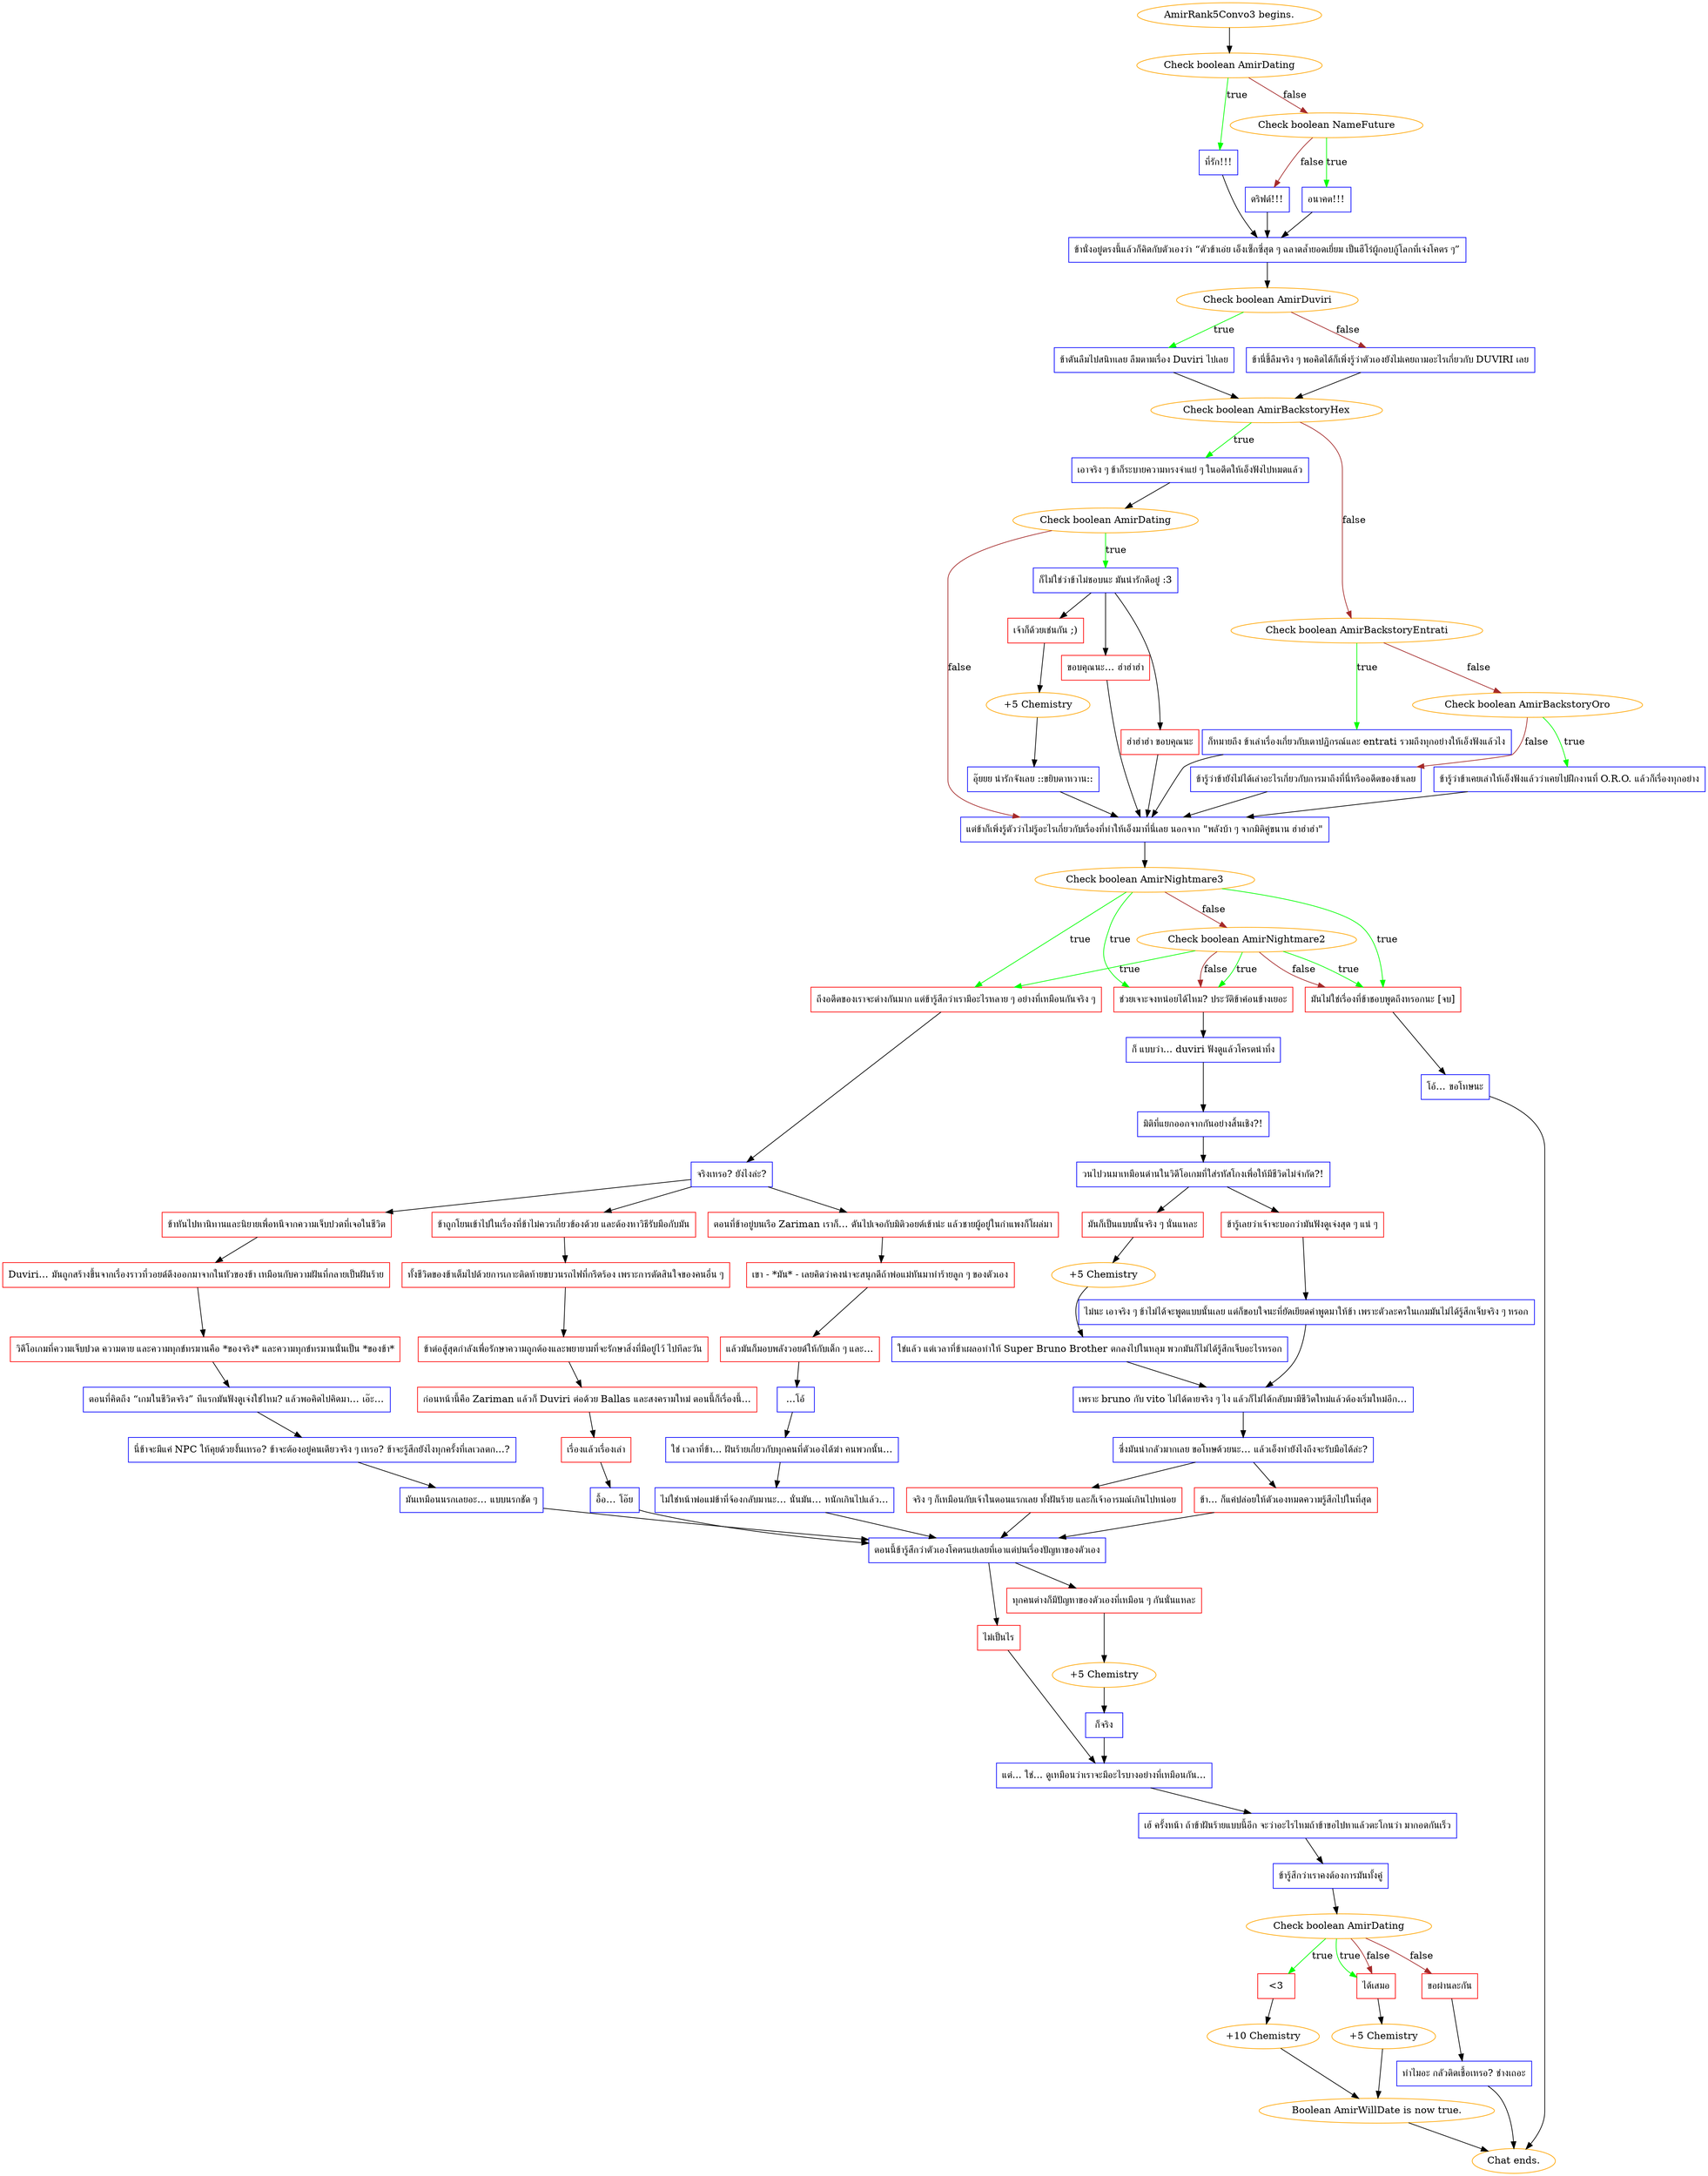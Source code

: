 digraph {
	"AmirRank5Convo3 begins." [color=orange];
		"AmirRank5Convo3 begins." -> j2650937555;
	j2650937555 [label="Check boolean AmirDating",color=orange];
		j2650937555 -> j3781661402 [label=true,color=green];
		j2650937555 -> j3219616308 [label=false,color=brown];
	j3781661402 [label="ที่รัก!!!",shape=box,color=blue];
		j3781661402 -> j2425012642;
	j3219616308 [label="Check boolean NameFuture",color=orange];
		j3219616308 -> j1385528259 [label=true,color=green];
		j3219616308 -> j2695600313 [label=false,color=brown];
	j2425012642 [label="ข้านั่งอยู่ตรงนี้แล้วก็คิดกับตัวเองว่า “ตัวข้าเอ๋ย เอ็งเซ็กซี่สุด ๆ ฉลาดล้ำยอดเยี่ยม เป็นฮีโร่ผู้กอบกู้โลกที่เจ๋งโคตร ๆ”",shape=box,color=blue];
		j2425012642 -> j4283957504;
	j1385528259 [label="อนาคต!!!",shape=box,color=blue];
		j1385528259 -> j2425012642;
	j2695600313 [label="ดริฟต์!!!",shape=box,color=blue];
		j2695600313 -> j2425012642;
	j4283957504 [label="Check boolean AmirDuviri",color=orange];
		j4283957504 -> j1826938884 [label=true,color=green];
		j4283957504 -> j1170877613 [label=false,color=brown];
	j1826938884 [label="ข้าดันลืมไปสนิทเลย ลืมตามเรื่อง Duviri ไปเลย",shape=box,color=blue];
		j1826938884 -> j1452669816;
	j1170877613 [label="ข้านี่ขี้ลืมจริง ๆ พอคิดได้ก็เพิ่งรู้ว่าตัวเองยังไม่เคยถามอะไรเกี่ยวกับ DUVIRI เลย",shape=box,color=blue];
		j1170877613 -> j1452669816;
	j1452669816 [label="Check boolean AmirBackstoryHex",color=orange];
		j1452669816 -> j639016491 [label=true,color=green];
		j1452669816 -> j2445936876 [label=false,color=brown];
	j639016491 [label="เอาจริง ๆ ข้าก็ระบายความทรงจำแย่ ๆ ในอดีตให้เอ็งฟังไปหมดแล้ว",shape=box,color=blue];
		j639016491 -> j1853334382;
	j2445936876 [label="Check boolean AmirBackstoryEntrati",color=orange];
		j2445936876 -> j258555226 [label=true,color=green];
		j2445936876 -> j2190704803 [label=false,color=brown];
	j1853334382 [label="Check boolean AmirDating",color=orange];
		j1853334382 -> j2918750056 [label=true,color=green];
		j1853334382 -> j4071246943 [label=false,color=brown];
	j258555226 [label="ก็หมายถึง ข้าเล่าเรื่องเกี่ยวกับเตาปฏิกรณ์และ entrati รวมถึงทุกอย่างให้เอ็งฟังแล้วไง",shape=box,color=blue];
		j258555226 -> j4071246943;
	j2190704803 [label="Check boolean AmirBackstoryOro",color=orange];
		j2190704803 -> j2803709272 [label=true,color=green];
		j2190704803 -> j2742100876 [label=false,color=brown];
	j2918750056 [label="ก็ไม่ใช่ว่าข้าไม่ชอบนะ มันน่ารักดีอยู่ :3",shape=box,color=blue];
		j2918750056 -> j2134884004;
		j2918750056 -> j235652182;
		j2918750056 -> j723338415;
	j4071246943 [label="แต่ข้าก็เพิ่งรู้ตัวว่าไม่รู้อะไรเกี่ยวกับเรื่องที่ทำให้เอ็งมาที่นี่เลย นอกจาก \"พลังบ้า ๆ จากมิติคู่ขนาน ฮ่าฮ่าฮ่า\"",shape=box,color=blue];
		j4071246943 -> j1386368209;
	j2803709272 [label="ข้ารู้ว่าข้าเคยเล่าให้เอ็งฟังแล้วว่าเคยไปฝึกงานที่ O.R.O. แล้วก็เรื่องทุกอย่าง",shape=box,color=blue];
		j2803709272 -> j4071246943;
	j2742100876 [label="ข้ารู้ว่าข้ายังไม่ได้เล่าอะไรเกี่ยวกับการมาถึงที่นี่หรืออดีตของข้าเลย",shape=box,color=blue];
		j2742100876 -> j4071246943;
	j2134884004 [label="ขอบคุณนะ… ฮ่าฮ่าฮ่า",shape=box,color=red];
		j2134884004 -> j4071246943;
	j235652182 [label="ฮ่าฮ่าฮ่า ขอบคุณนะ",shape=box,color=red];
		j235652182 -> j4071246943;
	j723338415 [label="เจ้าก็ด้วยเช่นกัน ;)",shape=box,color=red];
		j723338415 -> j2015985740;
	j1386368209 [label="Check boolean AmirNightmare3",color=orange];
		j1386368209 -> j2080143938 [label=true,color=green];
		j1386368209 -> j3223150341 [label=true,color=green];
		j1386368209 -> j10269188 [label=true,color=green];
		j1386368209 -> j2314003121 [label=false,color=brown];
	j2015985740 [label="+5 Chemistry",color=orange];
		j2015985740 -> j1366461104;
	j2080143938 [label="ถึงอดีตของเราจะต่างกันมาก แต่ข้ารู้สึกว่าเรามีอะไรหลาย ๆ อย่างที่เหมือนกันจริง ๆ",shape=box,color=red];
		j2080143938 -> j1971754508;
	j3223150341 [label="ช่วยเจาะจงหน่อยได้ไหม? ประวัติข้าค่อนข้างเยอะ",shape=box,color=red];
		j3223150341 -> j3718718536;
	j10269188 [label="มันไม่ใช่เรื่องที่ข้าชอบพูดถึงหรอกนะ [จบ]",shape=box,color=red];
		j10269188 -> j168611745;
	j2314003121 [label="Check boolean AmirNightmare2",color=orange];
		j2314003121 -> j2080143938 [label=true,color=green];
		j2314003121 -> j3223150341 [label=true,color=green];
		j2314003121 -> j10269188 [label=true,color=green];
		j2314003121 -> j3223150341 [label=false,color=brown];
		j2314003121 -> j10269188 [label=false,color=brown];
	j1366461104 [label="อุ๊ยยย น่ารักจังเลย ::ขยิบตาหวาน::",shape=box,color=blue];
		j1366461104 -> j4071246943;
	j1971754508 [label="จริงเหรอ? ยังไงล่ะ?",shape=box,color=blue];
		j1971754508 -> j3969534577;
		j1971754508 -> j754603848;
		j1971754508 -> j3607894365;
	j3718718536 [label="ก็ แบบว่า... duviri ฟังดูแล้วโครตน่าทึ่ง",shape=box,color=blue];
		j3718718536 -> j3541250269;
	j168611745 [label="โอ้… ขอโทษนะ",shape=box,color=blue];
		j168611745 -> "Chat ends.";
	j3969534577 [label="ข้าหันไปหานิทานและนิยายเพื่อหนีจากความเจ็บปวดที่เจอในชีวิต",shape=box,color=red];
		j3969534577 -> j25546709;
	j754603848 [label="ข้าถูกโยนเข้าไปในเรื่องที่ข้าไม่ควรเกี่ยวข้องด้วย และต้องหาวิธีรับมือกับมัน",shape=box,color=red];
		j754603848 -> j1114035569;
	j3607894365 [label="ตอนที่ข้าอยู่บนเรือ Zariman เราก็… ดันไปเจอกับมิติวอยด์เข้าน่ะ แล้วชายผู้อยู่ในกำแพงก็โผล่มา",shape=box,color=red];
		j3607894365 -> j1885007362;
	j3541250269 [label="มิติที่แยกออกจากกันอย่างสิ้นเชิง?!",shape=box,color=blue];
		j3541250269 -> j2648760563;
	"Chat ends." [color=orange];
	j25546709 [label="Duviri… มันถูกสร้างขึ้นจากเรื่องราวที่วอยด์ดึงออกมาจากในหัวของข้า เหมือนกับความฝันที่กลายเป็นฝันร้าย",shape=box,color=red];
		j25546709 -> j3369234449;
	j1114035569 [label="ทั้งชีวิตของข้าเต็มไปด้วยการเกาะติดท้ายขบวนรถไฟที่กรีดร้อง เพราะการตัดสินใจของคนอื่น ๆ",shape=box,color=red];
		j1114035569 -> j3031744296;
	j1885007362 [label="เขา - *มัน* - เลยคิดว่าคงน่าจะสนุกดีถ้าพ่อแม่หันมาทำร้ายลูก ๆ ของตัวเอง",shape=box,color=red];
		j1885007362 -> j2820614513;
	j2648760563 [label="วนไปวนมาเหมือนด่านในวิดีโอเกมที่ใส่รหัสโกงเพื่อให้มีชีวิตไม่จำกัด?!",shape=box,color=blue];
		j2648760563 -> j2252991316;
		j2648760563 -> j2644011658;
	j3369234449 [label="วิดีโอเกมที่ความเจ็บปวด ความตาย และความทุกข์ทรมานคือ *ของจริง* และความทุกข์ทรมานนั่นเป็น *ของข้า*",shape=box,color=red];
		j3369234449 -> j601060431;
	j3031744296 [label="ข้าต่อสู้สุดกำลังเพื่อรักษาความถูกต้องและพยายามที่จะรักษาสิ่งที่มีอยู่ไว้ ไปทีละวัน",shape=box,color=red];
		j3031744296 -> j3410515707;
	j2820614513 [label="แล้วมันก็มอบพลังวอยด์ให้กับเด็ก ๆ และ…",shape=box,color=red];
		j2820614513 -> j4234113527;
	j2252991316 [label="ข้ารู้เลยว่าเจ้าจะบอกว่ามันฟังดูเจ๋งสุด ๆ แน่ ๆ",shape=box,color=red];
		j2252991316 -> j1235712722;
	j2644011658 [label="มันก็เป็นแบบนั้นจริง ๆ นั่นแหละ",shape=box,color=red];
		j2644011658 -> j1195760942;
	j601060431 [label="ตอนที่คิดถึง “เกมในชีวิตจริง” ทีแรกมันฟังดูเจ๋งใช่ไหม? แล้วพอคิดไปคิดมา… เอ๊ะ…",shape=box,color=blue];
		j601060431 -> j4155269764;
	j3410515707 [label="ก่อนหน้านี้คือ Zariman แล้วก็ Duviri ต่อด้วย Ballas และสงครามใหม่ ตอนนี้ก็เรื่องนี้...",shape=box,color=red];
		j3410515707 -> j4272950520;
	j4234113527 [label="...โอ้",shape=box,color=blue];
		j4234113527 -> j2133850315;
	j1235712722 [label="ไม่นะ เอาจริง ๆ ข้าไม่ได้จะพูดแบบนั้นเลย แต่ก็ขอบใจนะที่ยัดเยียดคำพูดมาให้ข้า เพราะตัวละครในเกมมันไม่ได้รู้สึกเจ็บจริง ๆ หรอก",shape=box,color=blue];
		j1235712722 -> j951542407;
	j1195760942 [label="+5 Chemistry",color=orange];
		j1195760942 -> j259565527;
	j4155269764 [label="นี่ข้าจะมีแค่ NPC ให้คุยด้วยงั้นเหรอ? ข้าจะต้องอยู่คนเดียวจริง ๆ เหรอ? ข้าจะรู้สึกยังไงทุกครั้งที่เลเวลตก...?",shape=box,color=blue];
		j4155269764 -> j3173228052;
	j4272950520 [label="เรื่องแล้วเรื่องเล่า",shape=box,color=red];
		j4272950520 -> j1646899492;
	j2133850315 [label="ใช่ เวลาที่ข้า... ฝันร้ายเกี่ยวกับทุกคนที่ตัวเองได้ฆ่า คนพวกนั้น…",shape=box,color=blue];
		j2133850315 -> j1340864717;
	j951542407 [label="เพราะ bruno กับ vito ไม่ได้ตายจริง ๆ ไง แล้วก็ไม่ได้กลับมามีชีวิตใหม่แล้วต้องเริ่มใหม่อีก…",shape=box,color=blue];
		j951542407 -> j1550543037;
	j259565527 [label="ใช่แล้ว แต่เวลาที่ข้าเผลอทำให้ Super Bruno Brother ตกลงไปในหลุม พวกมันก็ไม่ได้รู้สึกเจ็บอะไรหรอก",shape=box,color=blue];
		j259565527 -> j951542407;
	j3173228052 [label="มันเหมือนนรกเลยอะ… แบบนรกชัด ๆ",shape=box,color=blue];
		j3173228052 -> j2685970957;
	j1646899492 [label="อื้อ… โอ๊ย",shape=box,color=blue];
		j1646899492 -> j2685970957;
	j1340864717 [label="ไม่ใช่หน้าพ่อแม่ข้าที่จ้องกลับมานะ… นั่นมัน… หนักเกินไปแล้ว...",shape=box,color=blue];
		j1340864717 -> j2685970957;
	j1550543037 [label="ซึ่งมันน่ากลัวมากเลย ขอโทษด้วยนะ… แล้วเอ็งทำยังไงถึงจะรับมือได้ล่ะ?",shape=box,color=blue];
		j1550543037 -> j1562747382;
		j1550543037 -> j1597231083;
	j2685970957 [label="ตอนนี้ข้ารู้สึกว่าตัวเองโคตรแย่เลยที่เอาแต่บ่นเรื่องปัญหาของตัวเอง",shape=box,color=blue];
		j2685970957 -> j1077186645;
		j2685970957 -> j4010867415;
	j1562747382 [label="จริง ๆ ก็เหมือนกับเจ้าในตอนแรกเลย ทั้งฝันร้าย และก็เจ้าอารมณ์เกินไปหน่อย",shape=box,color=red];
		j1562747382 -> j2685970957;
	j1597231083 [label="ข้า... ก็แค่ปล่อยให้ตัวเองหมดความรู้สึกไปในที่สุด",shape=box,color=red];
		j1597231083 -> j2685970957;
	j1077186645 [label="ไม่เป็นไร",shape=box,color=red];
		j1077186645 -> j1393779635;
	j4010867415 [label="ทุกคนต่างก็มีปัญหาของตัวเองที่เหมือน ๆ กันนั่นแหละ",shape=box,color=red];
		j4010867415 -> j3697041004;
	j1393779635 [label="แต่... ใช่... ดูเหมือนว่าเราจะมีอะไรบางอย่างที่เหมือนกัน...",shape=box,color=blue];
		j1393779635 -> j3785182294;
	j3697041004 [label="+5 Chemistry",color=orange];
		j3697041004 -> j3845309004;
	j3785182294 [label="เฮ้ ครั้งหน้า ถ้าข้าฝันร้ายแบบนี้อีก จะว่าอะไรไหมถ้าข้าขอไปหาแล้วตะโกนว่า มากอดกันเร็ว",shape=box,color=blue];
		j3785182294 -> j2227181345;
	j3845309004 [label="ก็จริง",shape=box,color=blue];
		j3845309004 -> j1393779635;
	j2227181345 [label="ข้ารู้สึกว่าเราคงต้องการมันทั้งคู่",shape=box,color=blue];
		j2227181345 -> j3439893062;
	j3439893062 [label="Check boolean AmirDating",color=orange];
		j3439893062 -> j180809753 [label=true,color=green];
		j3439893062 -> j1304111819 [label=true,color=green];
		j3439893062 -> j1304111819 [label=false,color=brown];
		j3439893062 -> j1077089910 [label=false,color=brown];
	j180809753 [label="<3",shape=box,color=red];
		j180809753 -> j1720236604;
	j1304111819 [label="ได้เสมอ",shape=box,color=red];
		j1304111819 -> j2463344579;
	j1077089910 [label="ขอผ่านละกัน",shape=box,color=red];
		j1077089910 -> j574217379;
	j1720236604 [label="+10 Chemistry",color=orange];
		j1720236604 -> j1538486228;
	j2463344579 [label="+5 Chemistry",color=orange];
		j2463344579 -> j1538486228;
	j574217379 [label="ทำไมอะ กลัวติดเชื้อเหรอ? ช่างเถอะ",shape=box,color=blue];
		j574217379 -> "Chat ends.";
	j1538486228 [label="Boolean AmirWillDate is now true.",color=orange];
		j1538486228 -> "Chat ends.";
}